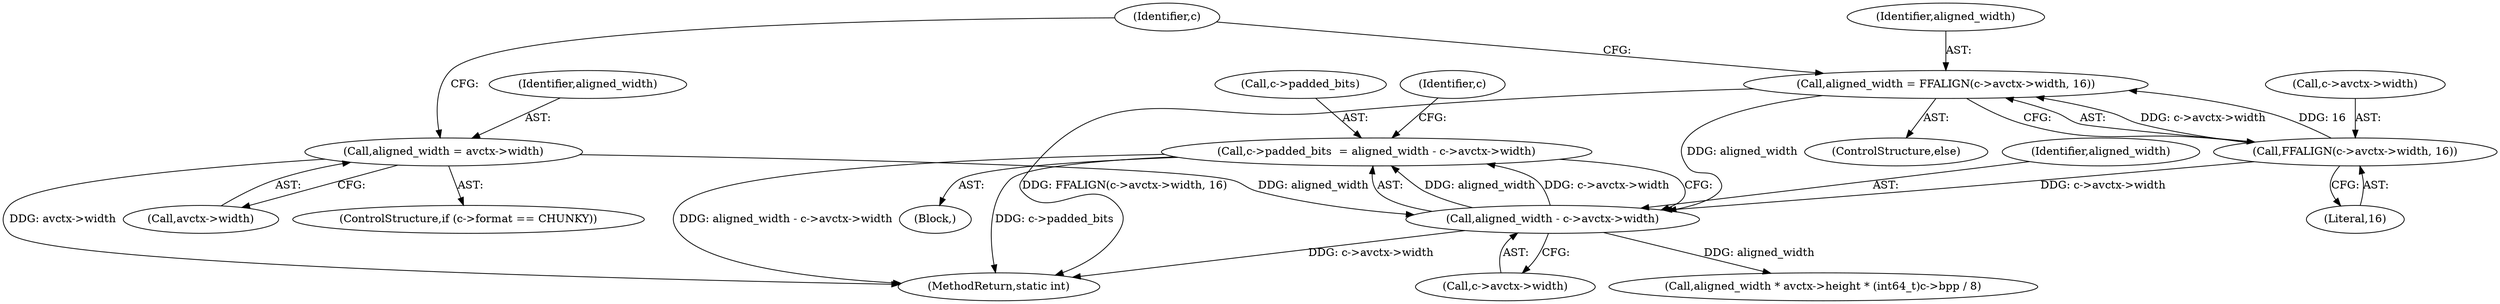 digraph "0_FFmpeg_1e42736b95065c69a7481d0cf55247024f54b660@integer" {
"1000298" [label="(Call,c->padded_bits  = aligned_width - c->avctx->width)"];
"1000302" [label="(Call,aligned_width - c->avctx->width)"];
"1000283" [label="(Call,aligned_width = avctx->width)"];
"1000289" [label="(Call,aligned_width = FFALIGN(c->avctx->width, 16))"];
"1000291" [label="(Call,FFALIGN(c->avctx->width, 16))"];
"1000312" [label="(Identifier,c)"];
"1000285" [label="(Call,avctx->width)"];
"1000300" [label="(Identifier,c)"];
"1000284" [label="(Identifier,aligned_width)"];
"1000297" [label="(Literal,16)"];
"1000508" [label="(MethodReturn,static int)"];
"1000288" [label="(ControlStructure,else)"];
"1000289" [label="(Call,aligned_width = FFALIGN(c->avctx->width, 16))"];
"1000298" [label="(Call,c->padded_bits  = aligned_width - c->avctx->width)"];
"1000277" [label="(ControlStructure,if (c->format == CHUNKY))"];
"1000283" [label="(Call,aligned_width = avctx->width)"];
"1000105" [label="(Block,)"];
"1000292" [label="(Call,c->avctx->width)"];
"1000302" [label="(Call,aligned_width - c->avctx->width)"];
"1000299" [label="(Call,c->padded_bits)"];
"1000314" [label="(Call,aligned_width * avctx->height * (int64_t)c->bpp / 8)"];
"1000303" [label="(Identifier,aligned_width)"];
"1000304" [label="(Call,c->avctx->width)"];
"1000291" [label="(Call,FFALIGN(c->avctx->width, 16))"];
"1000290" [label="(Identifier,aligned_width)"];
"1000298" -> "1000105"  [label="AST: "];
"1000298" -> "1000302"  [label="CFG: "];
"1000299" -> "1000298"  [label="AST: "];
"1000302" -> "1000298"  [label="AST: "];
"1000312" -> "1000298"  [label="CFG: "];
"1000298" -> "1000508"  [label="DDG: c->padded_bits"];
"1000298" -> "1000508"  [label="DDG: aligned_width - c->avctx->width"];
"1000302" -> "1000298"  [label="DDG: aligned_width"];
"1000302" -> "1000298"  [label="DDG: c->avctx->width"];
"1000302" -> "1000304"  [label="CFG: "];
"1000303" -> "1000302"  [label="AST: "];
"1000304" -> "1000302"  [label="AST: "];
"1000302" -> "1000508"  [label="DDG: c->avctx->width"];
"1000283" -> "1000302"  [label="DDG: aligned_width"];
"1000289" -> "1000302"  [label="DDG: aligned_width"];
"1000291" -> "1000302"  [label="DDG: c->avctx->width"];
"1000302" -> "1000314"  [label="DDG: aligned_width"];
"1000283" -> "1000277"  [label="AST: "];
"1000283" -> "1000285"  [label="CFG: "];
"1000284" -> "1000283"  [label="AST: "];
"1000285" -> "1000283"  [label="AST: "];
"1000300" -> "1000283"  [label="CFG: "];
"1000283" -> "1000508"  [label="DDG: avctx->width"];
"1000289" -> "1000288"  [label="AST: "];
"1000289" -> "1000291"  [label="CFG: "];
"1000290" -> "1000289"  [label="AST: "];
"1000291" -> "1000289"  [label="AST: "];
"1000300" -> "1000289"  [label="CFG: "];
"1000289" -> "1000508"  [label="DDG: FFALIGN(c->avctx->width, 16)"];
"1000291" -> "1000289"  [label="DDG: c->avctx->width"];
"1000291" -> "1000289"  [label="DDG: 16"];
"1000291" -> "1000297"  [label="CFG: "];
"1000292" -> "1000291"  [label="AST: "];
"1000297" -> "1000291"  [label="AST: "];
}
